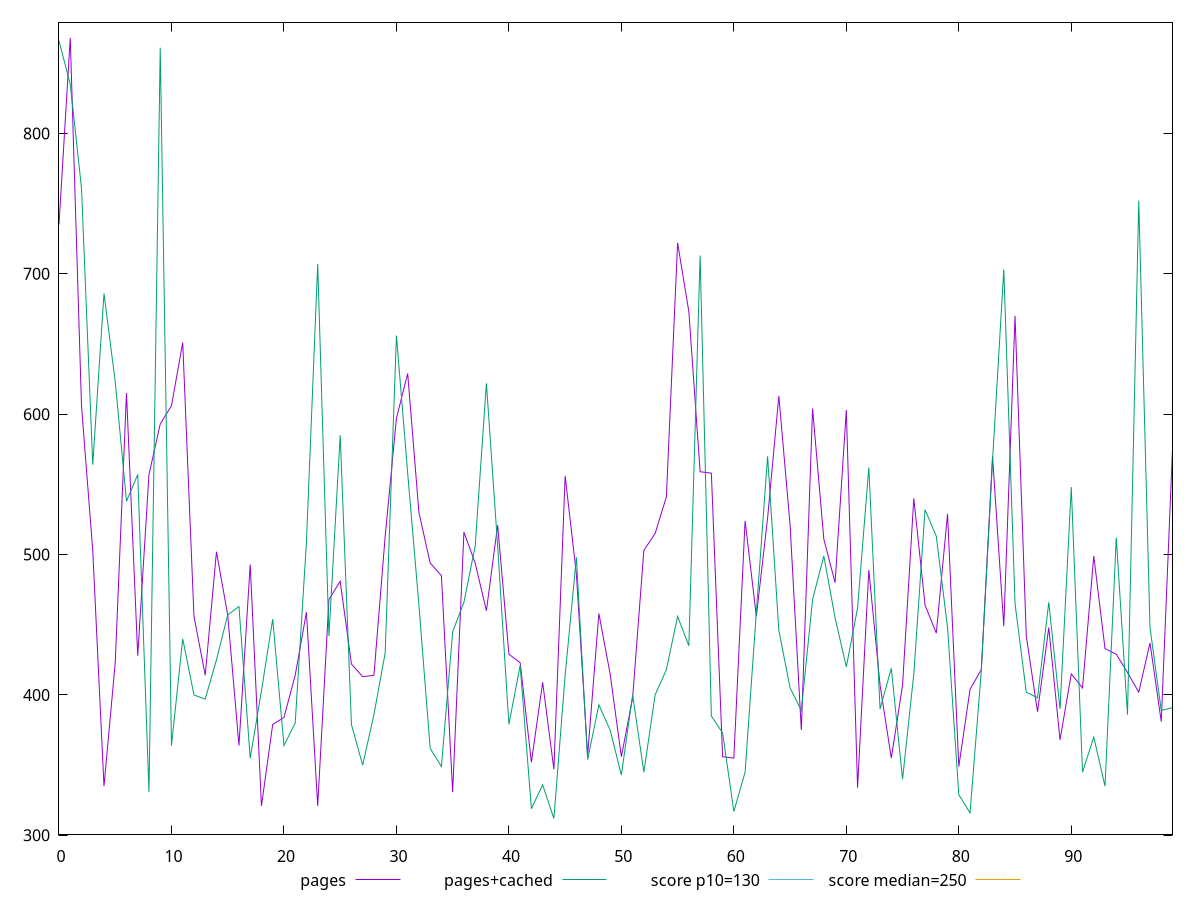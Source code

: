 reset

$pages <<EOF
0 735
1 868.0000000000036
2 606.0000000000018
3 503
4 335
5 423
6 614.9999999999991
7 428
8 557
9 592.9999999999991
10 606
11 651
12 456
13 414
14 502
15 457
16 364
17 493
18 321
19 379
20 384
21 414
22 459
23 321
24 468.0000000000009
25 481
26 422
27 412.9999999999991
28 414
29 513
30 597
31 629
32 530.0000000000009
33 494
34 485
35 331.0000000000009
36 515.9999999999991
37 494
38 460.0000000000009
39 521.0000000000009
40 428.9999999999991
41 423
42 352
43 408.9999999999991
44 346.9999999999991
45 556
46 485.9999999999991
47 357
48 458
49 415
50 355.9999999999991
51 398
52 502.9999999999991
53 515
54 541
55 721.9999999999991
56 672.9999999999982
57 559.0000000000009
58 558
59 356
60 355
61 524.0000000000009
62 456
63 526
64 613
65 521
66 375
67 604.0000000000009
68 511
69 480
70 603
71 334
72 489
73 407
74 355
75 407
76 540
77 464.0000000000009
78 444
79 529
80 349
81 404
82 417.9999999999991
83 570.0000000000009
84 449
85 670
86 442
87 388
88 448
89 368.0000000000009
90 415
91 405.0000000000009
92 499
93 432.9999999999991
94 429
95 416
96 402
97 437
98 381
99 574.9999999999982
EOF

$pagesCached <<EOF
0 866.0000000000009
1 835.0000000000009
2 760.9999999999982
3 564
4 686
5 623
6 538
7 556.9999999999982
8 331.0000000000009
9 861
10 364
11 439.9999999999991
12 400.0000000000009
13 397
14 425
15 457
16 463
17 355
18 402.9999999999991
19 453.9999999999991
20 364
21 380
22 508.9999999999991
23 706.9999999999982
24 442
25 585.0000000000018
26 378.9999999999991
27 350
28 386
29 430
30 655.9999999999982
31 558
32 464
33 362
34 349.0000000000009
35 445
36 466.0000000000018
37 505.9999999999982
38 621.9999999999991
39 506.0000000000009
40 379
41 420.9999999999991
42 319
43 336
44 312.0000000000009
45 414.0000000000018
46 498
47 353.9999999999991
48 393.0000000000009
49 375
50 343
51 399.9999999999991
52 344.9999999999991
53 400
54 417.9999999999991
55 456
56 435.0000000000009
57 713
58 385
59 372.9999999999991
60 317
61 345.0000000000018
62 459.0000000000009
63 570.0000000000018
64 446
65 404.9999999999991
66 389
67 468
68 499
69 455
70 420
71 461.9999999999991
72 562.0000000000018
73 389.9999999999991
74 419
75 340
76 414.9999999999991
77 531.9999999999982
78 513
79 448
80 329
81 316.0000000000009
82 417
83 567
84 703.0000000000018
85 465
86 402
87 398
88 466.0000000000018
89 390
90 548.0000000000018
91 345
92 370.0000000000009
93 334.9999999999991
94 511.9999999999982
95 386
96 751.9999999999991
97 448.0000000000018
98 389
99 391.0000000000009
EOF

set key outside below
set xrange [0:99]
set yrange [300.88000000000085:879.1200000000036]
set trange [300.88000000000085:879.1200000000036]
set terminal svg size 640, 520 enhanced background rgb 'white'
set output "report_00017_2021-02-10T15-08-03.406Z/max-potential-fid/comparison/line/0_vs_1.svg"

plot $pages title "pages" with line, \
     $pagesCached title "pages+cached" with line, \
     130 title "score p10=130", \
     250 title "score median=250"

reset
